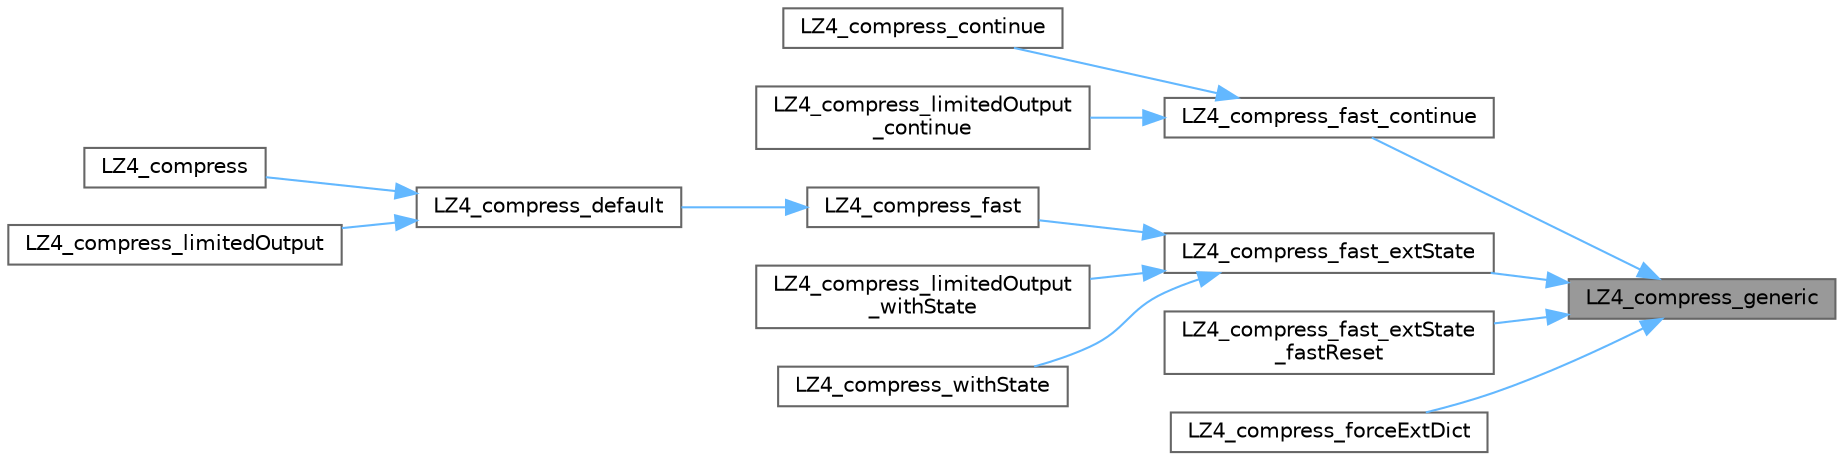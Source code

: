 digraph "LZ4_compress_generic"
{
 // LATEX_PDF_SIZE
  bgcolor="transparent";
  edge [fontname=Helvetica,fontsize=10,labelfontname=Helvetica,labelfontsize=10];
  node [fontname=Helvetica,fontsize=10,shape=box,height=0.2,width=0.4];
  rankdir="RL";
  Node1 [id="Node000001",label="LZ4_compress_generic",height=0.2,width=0.4,color="gray40", fillcolor="grey60", style="filled", fontcolor="black",tooltip=" "];
  Node1 -> Node2 [id="edge1_Node000001_Node000002",dir="back",color="steelblue1",style="solid",tooltip=" "];
  Node2 [id="Node000002",label="LZ4_compress_fast_continue",height=0.2,width=0.4,color="grey40", fillcolor="white", style="filled",URL="$lz4_8c.html#abee2872be58007aae02ca0ca467dae4f",tooltip=" "];
  Node2 -> Node3 [id="edge2_Node000002_Node000003",dir="back",color="steelblue1",style="solid",tooltip=" "];
  Node3 [id="Node000003",label="LZ4_compress_continue",height=0.2,width=0.4,color="grey40", fillcolor="white", style="filled",URL="$lz4_8c.html#a7936aa7dce7ba045f7daa578de555175",tooltip=" "];
  Node2 -> Node4 [id="edge3_Node000002_Node000004",dir="back",color="steelblue1",style="solid",tooltip=" "];
  Node4 [id="Node000004",label="LZ4_compress_limitedOutput\l_continue",height=0.2,width=0.4,color="grey40", fillcolor="white", style="filled",URL="$lz4_8c.html#a4a6e82d1e76a274fe351f9d090c44e59",tooltip=" "];
  Node1 -> Node5 [id="edge4_Node000001_Node000005",dir="back",color="steelblue1",style="solid",tooltip=" "];
  Node5 [id="Node000005",label="LZ4_compress_fast_extState",height=0.2,width=0.4,color="grey40", fillcolor="white", style="filled",URL="$lz4_8c.html#a19a6258c0092d5b3255a41d7566248d7",tooltip=" "];
  Node5 -> Node6 [id="edge5_Node000005_Node000006",dir="back",color="steelblue1",style="solid",tooltip=" "];
  Node6 [id="Node000006",label="LZ4_compress_fast",height=0.2,width=0.4,color="grey40", fillcolor="white", style="filled",URL="$lz4_8c.html#a7466a8eca8f7b2eeec7887c9371d21e1",tooltip=" "];
  Node6 -> Node7 [id="edge6_Node000006_Node000007",dir="back",color="steelblue1",style="solid",tooltip=" "];
  Node7 [id="Node000007",label="LZ4_compress_default",height=0.2,width=0.4,color="grey40", fillcolor="white", style="filled",URL="$lz4_8c.html#a4a0eddbe2e6f52ce91e259fa57459fbd",tooltip=" "];
  Node7 -> Node8 [id="edge7_Node000007_Node000008",dir="back",color="steelblue1",style="solid",tooltip=" "];
  Node8 [id="Node000008",label="LZ4_compress",height=0.2,width=0.4,color="grey40", fillcolor="white", style="filled",URL="$lz4_8c.html#a5eae984914665109fd891ff2bed82331",tooltip=" "];
  Node7 -> Node9 [id="edge8_Node000007_Node000009",dir="back",color="steelblue1",style="solid",tooltip=" "];
  Node9 [id="Node000009",label="LZ4_compress_limitedOutput",height=0.2,width=0.4,color="grey40", fillcolor="white", style="filled",URL="$lz4_8c.html#a464e8e2a2ad215e0d94042722eb75551",tooltip=" "];
  Node5 -> Node10 [id="edge9_Node000005_Node000010",dir="back",color="steelblue1",style="solid",tooltip=" "];
  Node10 [id="Node000010",label="LZ4_compress_limitedOutput\l_withState",height=0.2,width=0.4,color="grey40", fillcolor="white", style="filled",URL="$lz4_8c.html#ab9e6911a8271745f3a45490edeae135b",tooltip=" "];
  Node5 -> Node11 [id="edge10_Node000005_Node000011",dir="back",color="steelblue1",style="solid",tooltip=" "];
  Node11 [id="Node000011",label="LZ4_compress_withState",height=0.2,width=0.4,color="grey40", fillcolor="white", style="filled",URL="$lz4_8c.html#a9fa2e6e61caea57ae1c3ef996f0e9ac9",tooltip=" "];
  Node1 -> Node12 [id="edge11_Node000001_Node000012",dir="back",color="steelblue1",style="solid",tooltip=" "];
  Node12 [id="Node000012",label="LZ4_compress_fast_extState\l_fastReset",height=0.2,width=0.4,color="grey40", fillcolor="white", style="filled",URL="$lz4_8c.html#ad9ca3cfc174b63e4ecf1897c32f146a7",tooltip=" "];
  Node1 -> Node13 [id="edge12_Node000001_Node000013",dir="back",color="steelblue1",style="solid",tooltip=" "];
  Node13 [id="Node000013",label="LZ4_compress_forceExtDict",height=0.2,width=0.4,color="grey40", fillcolor="white", style="filled",URL="$lz4_8c.html#aa21d9d803f8efcb91ecbb99062fd6b9e",tooltip=" "];
}
